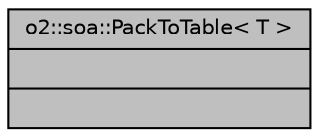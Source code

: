 digraph "o2::soa::PackToTable&lt; T &gt;"
{
 // INTERACTIVE_SVG=YES
  bgcolor="transparent";
  edge [fontname="Helvetica",fontsize="10",labelfontname="Helvetica",labelfontsize="10"];
  node [fontname="Helvetica",fontsize="10",shape=record];
  Node1 [label="{o2::soa::PackToTable\< T \>\n||}",height=0.2,width=0.4,color="black", fillcolor="grey75", style="filled", fontcolor="black"];
}
